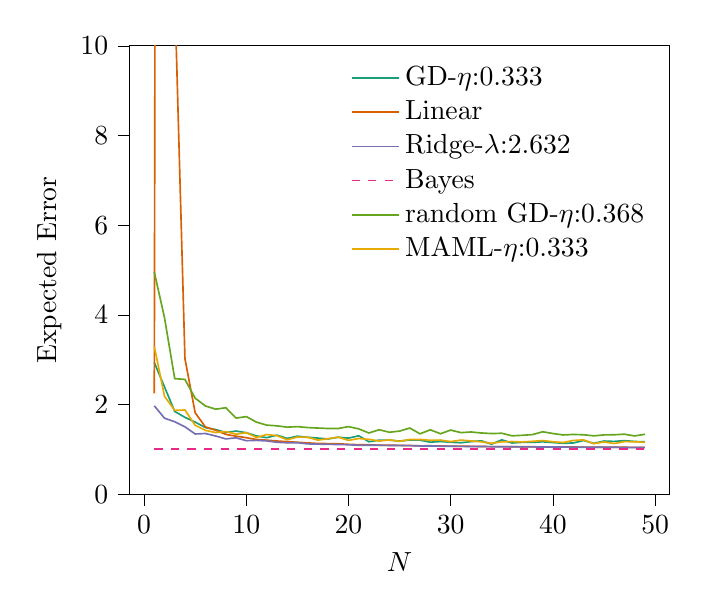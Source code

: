 % This file was created with tikzplotlib v0.10.1.
\begin{tikzpicture}

\definecolor{chocolate217952}{RGB}{217,95,2}
\definecolor{darkcyan27158119}{RGB}{27,158,119}
\definecolor{darkgoldenrod16611829}{RGB}{166,118,29}
\definecolor{darkgray176}{RGB}{176,176,176}
\definecolor{deeppink23141138}{RGB}{231,41,138}
\definecolor{lightslategray117112179}{RGB}{117,112,179}
\definecolor{olivedrab10216630}{RGB}{102,166,30}
\definecolor{orange2301712}{RGB}{230,171,2}

\begin{axis}[
legend cell align={left},
legend style={fill opacity=0.8, draw opacity=1, text opacity=1, draw=none},
tick align=outside,
tick pos=left,
x grid style={darkgray176},
xlabel={\(\displaystyle N\)},
xmin=-1.4, xmax=51.4,
xtick style={color=black},
y grid style={darkgray176},
ylabel={Expected Error},
ymin=0.0, ymax=10.0,
ytick style={color=black}
]
\addplot [semithick, darkcyan27158119]
table {%
1 2.936
2 2.392
3 1.844
4 1.713
5 1.607
6 1.484
7 1.441
8 1.373
9 1.407
10 1.37
11 1.298
12 1.259
13 1.316
14 1.243
15 1.292
16 1.268
17 1.25
18 1.231
19 1.269
20 1.249
21 1.302
22 1.169
23 1.203
24 1.205
25 1.183
26 1.209
27 1.205
28 1.159
29 1.173
30 1.158
31 1.146
32 1.171
33 1.189
34 1.115
35 1.211
36 1.141
37 1.155
38 1.155
39 1.167
40 1.151
41 1.134
42 1.141
43 1.197
44 1.132
45 1.184
46 1.176
47 1.194
48 1.174
49 1.167
};
\addlegendentry{GD-$\eta$:0.333}
\addplot [semithick, chocolate217952]
table {%
1 2.246
2 127.52
3 11.198
4 3.02
5 1.815
6 1.499
7 1.427
8 1.332
9 1.293
10 1.259
11 1.219
12 1.204
13 1.185
14 1.171
15 1.157
16 1.143
17 1.13
18 1.127
19 1.124
20 1.11
21 1.103
22 1.1
23 1.092
24 1.092
25 1.087
26 1.084
27 1.077
28 1.078
29 1.074
30 1.07
31 1.069
32 1.066
33 1.063
34 1.059
35 1.06
36 1.058
37 1.056
38 1.056
39 1.053
40 1.052
41 1.051
42 1.051
43 1.048
44 1.046
45 1.045
46 1.045
47 1.045
48 1.042
49 1.042
};
\addlegendentry{Linear}
\addplot [semithick, lightslategray117112179]
table {%
1 1.97
2 1.694
3 1.614
4 1.501
5 1.342
6 1.352
7 1.297
8 1.232
9 1.256
10 1.192
11 1.199
12 1.187
13 1.157
14 1.145
15 1.147
16 1.121
17 1.116
18 1.111
19 1.107
20 1.102
21 1.09
22 1.092
23 1.09
24 1.086
25 1.084
26 1.082
27 1.075
28 1.075
29 1.069
30 1.068
31 1.065
32 1.063
33 1.063
34 1.058
35 1.058
36 1.058
37 1.053
38 1.054
39 1.051
40 1.051
41 1.05
42 1.048
43 1.045
44 1.046
45 1.044
46 1.045
47 1.042
48 1.041
49 1.041
};
\addlegendentry{Ridge-$\lambda$:2.632}
\addplot [semithick, deeppink23141138, dashed]
table {%
1 1.0
2 1.0
3 1.0
4 1.0
5 1.0
6 1.0
7 1.0
8 1.0
9 1.0
10 1.0
11 1.0
12 1.0
13 1.0
14 1.0
15 1.0
16 1.0
17 1.0
18 1.0
19 1.0
20 1.0
21 1.0
22 1.0
23 1.0
24 1.0
25 1.0
26 1.0
27 1.0
28 1.0
29 1.0
30 1.0
31 1.0
32 1.0
33 1.0
34 1.0
35 1.0
36 1.0
37 1.0
38 1.0
39 1.0
40 1.0
41 1.0
42 1.0
43 1.0
44 1.0
45 1.0
46 1.0
47 1.0
48 1.0
49 1.0
};
\addlegendentry{Bayes}
\addplot [semithick, olivedrab10216630]
table {%
1 4.954
2 3.935
3 2.576
4 2.559
5 2.14
6 1.967
7 1.895
8 1.927
9 1.696
10 1.729
11 1.606
12 1.539
13 1.523
14 1.494
15 1.506
16 1.485
17 1.474
18 1.464
19 1.464
20 1.506
21 1.456
22 1.364
23 1.436
24 1.38
25 1.406
26 1.474
27 1.346
28 1.435
29 1.347
30 1.429
31 1.372
32 1.386
33 1.364
34 1.351
35 1.358
36 1.301
37 1.312
38 1.328
39 1.391
40 1.352
41 1.32
42 1.331
43 1.324
44 1.3
45 1.321
46 1.324
47 1.337
48 1.298
49 1.335
};
\addlegendentry{random GD-$\eta$:0.368}
\addplot [semithick, orange2301712]
table {%
1 3.297
2 2.181
3 1.868
4 1.877
5 1.536
6 1.422
7 1.374
8 1.395
9 1.337
10 1.371
11 1.265
12 1.329
13 1.305
14 1.213
15 1.273
16 1.269
17 1.205
18 1.236
19 1.272
20 1.199
21 1.24
22 1.222
23 1.184
24 1.21
25 1.178
26 1.219
27 1.22
28 1.2
29 1.206
30 1.172
31 1.206
32 1.187
33 1.166
34 1.135
35 1.167
36 1.173
37 1.164
38 1.178
39 1.195
40 1.169
41 1.152
42 1.197
43 1.21
44 1.125
45 1.164
46 1.129
47 1.171
48 1.169
49 1.155
};
\addlegendentry{MAML-$\eta$:0.333}
\end{axis}

\end{tikzpicture}
